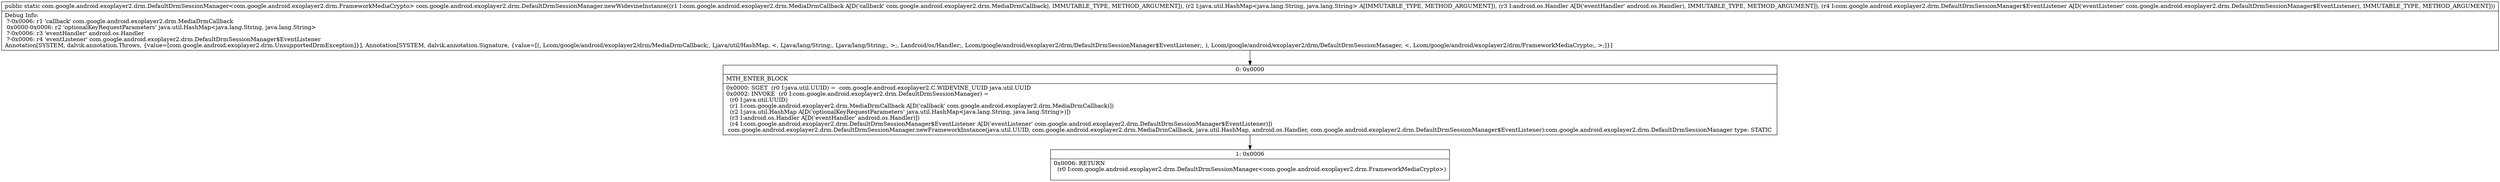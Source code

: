 digraph "CFG forcom.google.android.exoplayer2.drm.DefaultDrmSessionManager.newWidevineInstance(Lcom\/google\/android\/exoplayer2\/drm\/MediaDrmCallback;Ljava\/util\/HashMap;Landroid\/os\/Handler;Lcom\/google\/android\/exoplayer2\/drm\/DefaultDrmSessionManager$EventListener;)Lcom\/google\/android\/exoplayer2\/drm\/DefaultDrmSessionManager;" {
Node_0 [shape=record,label="{0\:\ 0x0000|MTH_ENTER_BLOCK\l|0x0000: SGET  (r0 I:java.util.UUID) =  com.google.android.exoplayer2.C.WIDEVINE_UUID java.util.UUID \l0x0002: INVOKE  (r0 I:com.google.android.exoplayer2.drm.DefaultDrmSessionManager) = \l  (r0 I:java.util.UUID)\l  (r1 I:com.google.android.exoplayer2.drm.MediaDrmCallback A[D('callback' com.google.android.exoplayer2.drm.MediaDrmCallback)])\l  (r2 I:java.util.HashMap A[D('optionalKeyRequestParameters' java.util.HashMap\<java.lang.String, java.lang.String\>)])\l  (r3 I:android.os.Handler A[D('eventHandler' android.os.Handler)])\l  (r4 I:com.google.android.exoplayer2.drm.DefaultDrmSessionManager$EventListener A[D('eventListener' com.google.android.exoplayer2.drm.DefaultDrmSessionManager$EventListener)])\l com.google.android.exoplayer2.drm.DefaultDrmSessionManager.newFrameworkInstance(java.util.UUID, com.google.android.exoplayer2.drm.MediaDrmCallback, java.util.HashMap, android.os.Handler, com.google.android.exoplayer2.drm.DefaultDrmSessionManager$EventListener):com.google.android.exoplayer2.drm.DefaultDrmSessionManager type: STATIC \l}"];
Node_1 [shape=record,label="{1\:\ 0x0006|0x0006: RETURN  \l  (r0 I:com.google.android.exoplayer2.drm.DefaultDrmSessionManager\<com.google.android.exoplayer2.drm.FrameworkMediaCrypto\>)\l \l}"];
MethodNode[shape=record,label="{public static com.google.android.exoplayer2.drm.DefaultDrmSessionManager\<com.google.android.exoplayer2.drm.FrameworkMediaCrypto\> com.google.android.exoplayer2.drm.DefaultDrmSessionManager.newWidevineInstance((r1 I:com.google.android.exoplayer2.drm.MediaDrmCallback A[D('callback' com.google.android.exoplayer2.drm.MediaDrmCallback), IMMUTABLE_TYPE, METHOD_ARGUMENT]), (r2 I:java.util.HashMap\<java.lang.String, java.lang.String\> A[IMMUTABLE_TYPE, METHOD_ARGUMENT]), (r3 I:android.os.Handler A[D('eventHandler' android.os.Handler), IMMUTABLE_TYPE, METHOD_ARGUMENT]), (r4 I:com.google.android.exoplayer2.drm.DefaultDrmSessionManager$EventListener A[D('eventListener' com.google.android.exoplayer2.drm.DefaultDrmSessionManager$EventListener), IMMUTABLE_TYPE, METHOD_ARGUMENT]))  | Debug Info:\l  ?\-0x0006: r1 'callback' com.google.android.exoplayer2.drm.MediaDrmCallback\l  0x0000\-0x0006: r2 'optionalKeyRequestParameters' java.util.HashMap\<java.lang.String, java.lang.String\>\l  ?\-0x0006: r3 'eventHandler' android.os.Handler\l  ?\-0x0006: r4 'eventListener' com.google.android.exoplayer2.drm.DefaultDrmSessionManager$EventListener\lAnnotation[SYSTEM, dalvik.annotation.Throws, \{value=[com.google.android.exoplayer2.drm.UnsupportedDrmException]\}], Annotation[SYSTEM, dalvik.annotation.Signature, \{value=[(, Lcom\/google\/android\/exoplayer2\/drm\/MediaDrmCallback;, Ljava\/util\/HashMap, \<, Ljava\/lang\/String;, Ljava\/lang\/String;, \>;, Landroid\/os\/Handler;, Lcom\/google\/android\/exoplayer2\/drm\/DefaultDrmSessionManager$EventListener;, ), Lcom\/google\/android\/exoplayer2\/drm\/DefaultDrmSessionManager, \<, Lcom\/google\/android\/exoplayer2\/drm\/FrameworkMediaCrypto;, \>;]\}]\l}"];
MethodNode -> Node_0;
Node_0 -> Node_1;
}

